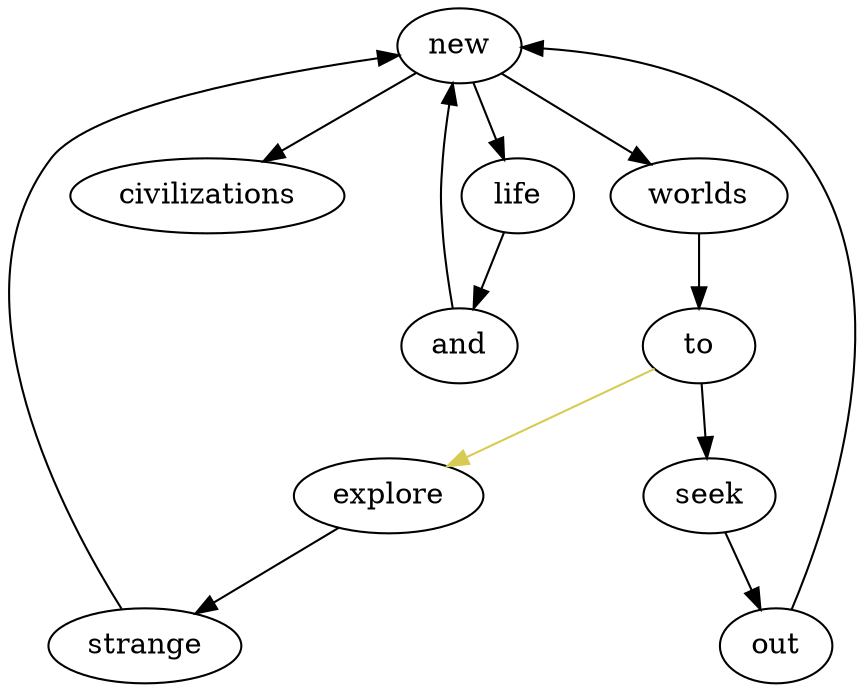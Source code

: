 digraph G {
    new;
    new -> worlds;
    new -> civilizations;
    new -> life;
    worlds;
    worlds -> to;
    explore;
    explore -> strange;
    and;
    and -> new;
    to;
    to -> seek;
    seek;
    seek -> out;
    strange;
    strange -> new;
    life;
    life -> and;
    out;
    out -> new;
    { edge [color="#d7cb54"]; to -> explore; }
}
